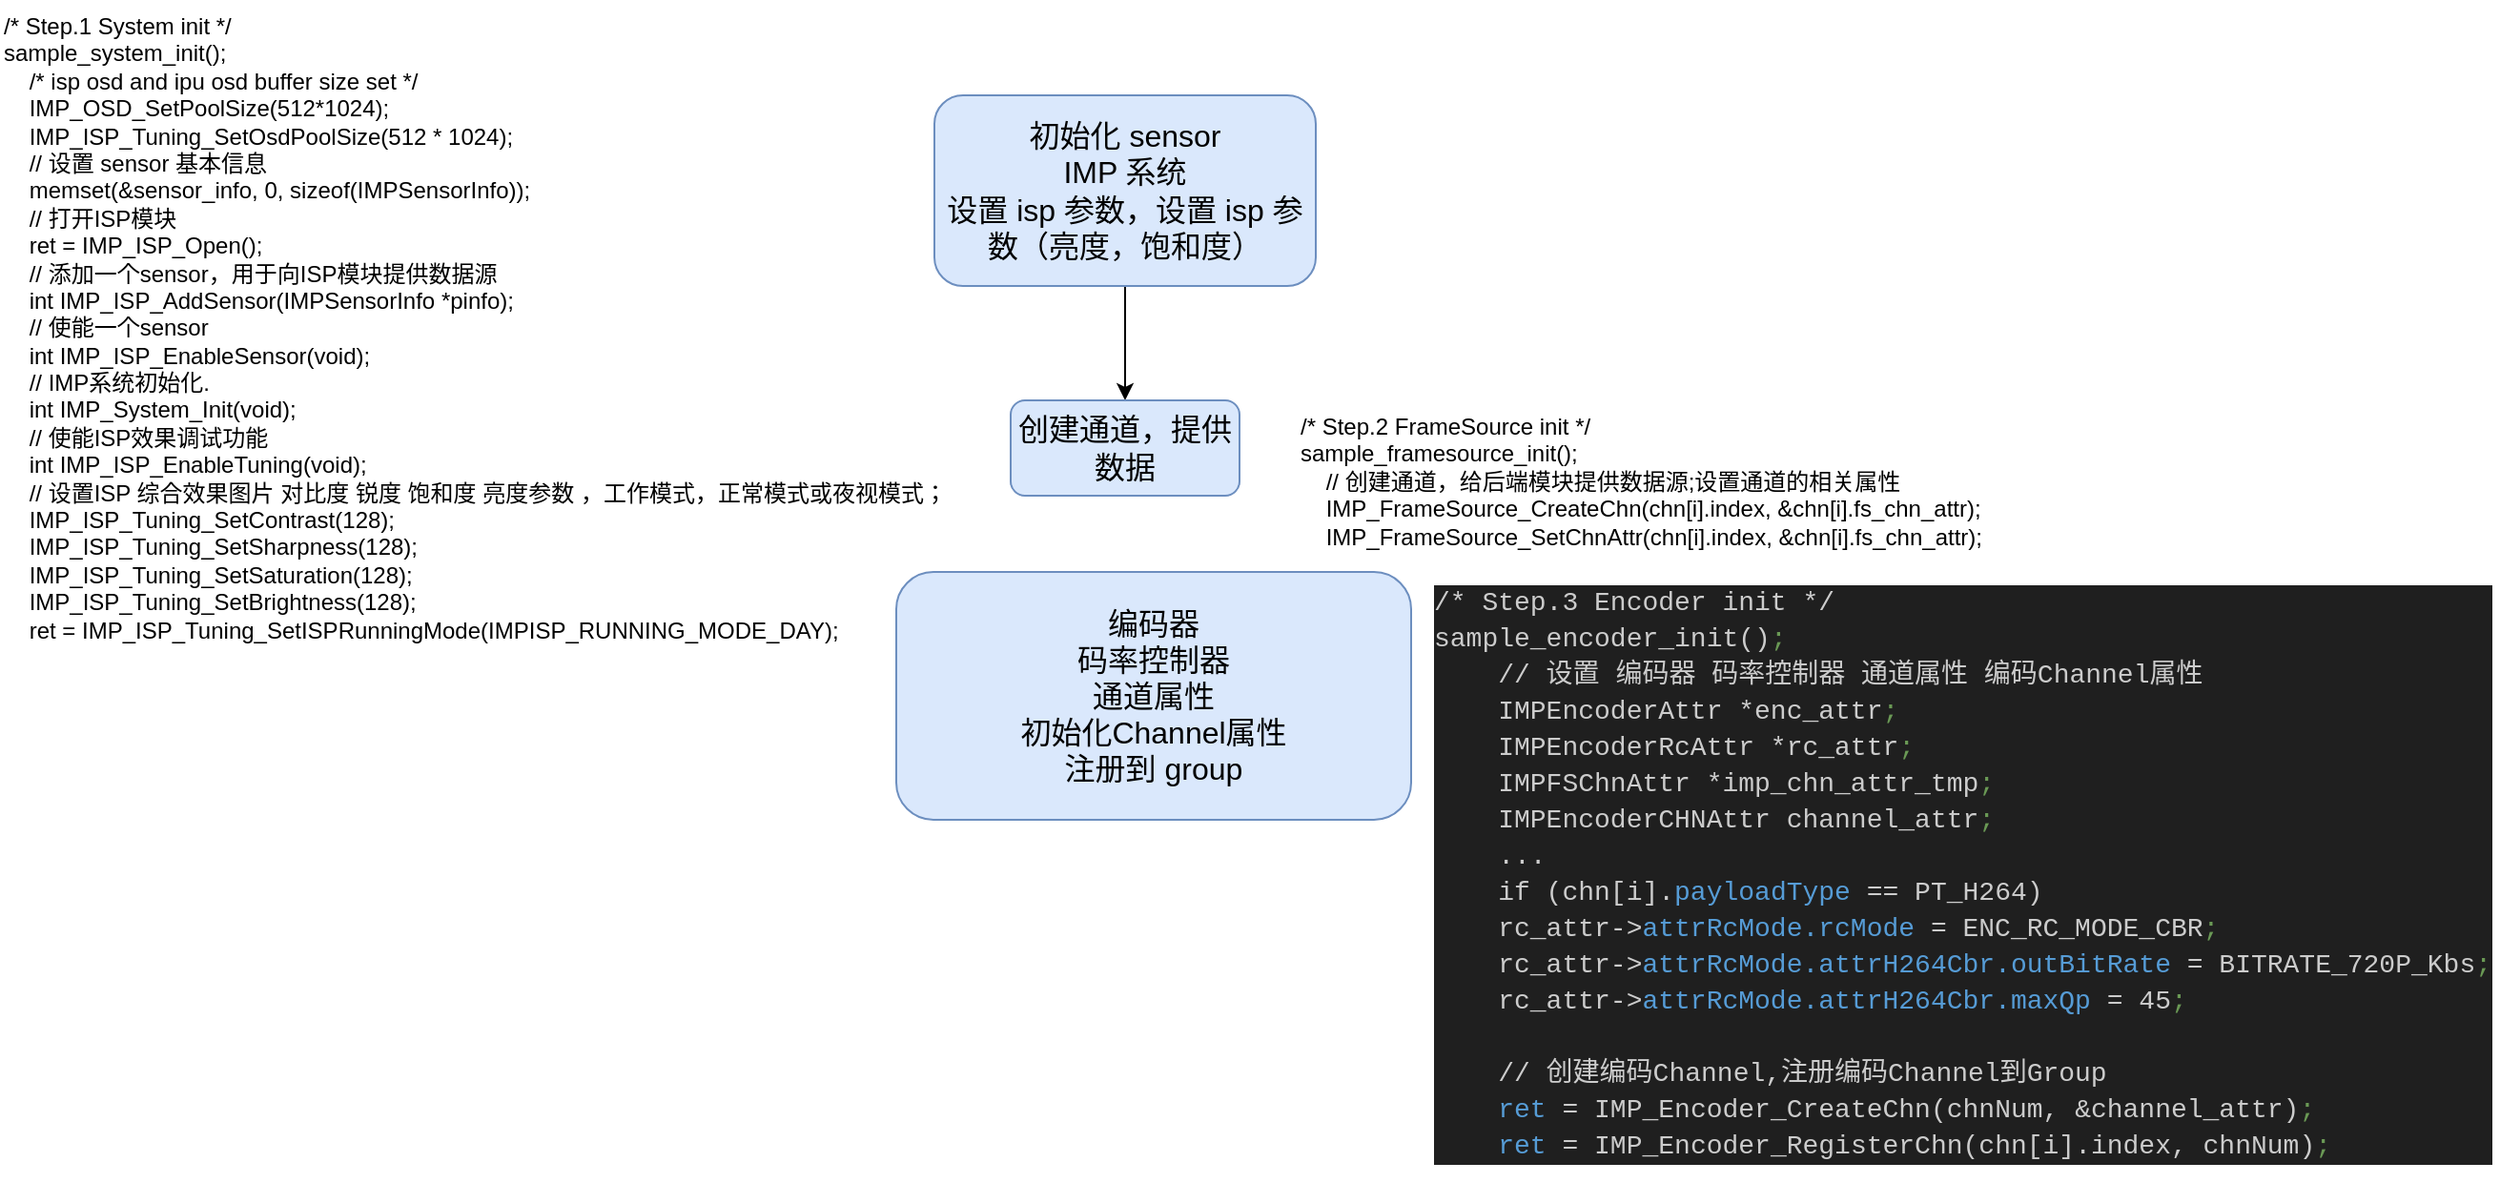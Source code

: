 <mxfile version="24.6.5" type="github">
  <diagram id="C5RBs43oDa-KdzZeNtuy" name="Page-1">
    <mxGraphModel dx="729" dy="744" grid="1" gridSize="10" guides="1" tooltips="1" connect="1" arrows="1" fold="1" page="1" pageScale="1" pageWidth="9999999999" pageHeight="999999999" math="0" shadow="0">
      <root>
        <mxCell id="WIyWlLk6GJQsqaUBKTNV-0" />
        <mxCell id="WIyWlLk6GJQsqaUBKTNV-1" parent="WIyWlLk6GJQsqaUBKTNV-0" />
        <mxCell id="puL79OhdXBKn2q62L_fg-2" style="edgeStyle=orthogonalEdgeStyle;rounded=0;orthogonalLoop=1;jettySize=auto;html=1;entryX=0.5;entryY=0;entryDx=0;entryDy=0;" edge="1" parent="WIyWlLk6GJQsqaUBKTNV-1" source="puL79OhdXBKn2q62L_fg-0" target="puL79OhdXBKn2q62L_fg-1">
          <mxGeometry relative="1" as="geometry" />
        </mxCell>
        <mxCell id="puL79OhdXBKn2q62L_fg-0" value="初始化 sensor&lt;br&gt;IMP 系统&lt;br&gt;设置 isp 参数，设置 isp 参数（亮度，饱和度）" style="rounded=1;whiteSpace=wrap;html=1;fillColor=#dae8fc;strokeColor=#6c8ebf;fontSize=16;" vertex="1" parent="WIyWlLk6GJQsqaUBKTNV-1">
          <mxGeometry x="610" y="60" width="200" height="100" as="geometry" />
        </mxCell>
        <mxCell id="puL79OhdXBKn2q62L_fg-1" value="创建通道，提供数据" style="rounded=1;whiteSpace=wrap;html=1;fillColor=#dae8fc;strokeColor=#6c8ebf;fontSize=16;" vertex="1" parent="WIyWlLk6GJQsqaUBKTNV-1">
          <mxGeometry x="650" y="220" width="120" height="50" as="geometry" />
        </mxCell>
        <mxCell id="puL79OhdXBKn2q62L_fg-3" value="编码器 &lt;br&gt;码率控制器&lt;br&gt;通道属性&lt;br&gt;初始化Channel属性&lt;br&gt;注册到 group" style="rounded=1;whiteSpace=wrap;html=1;fillColor=#dae8fc;strokeColor=#6c8ebf;fontSize=16;" vertex="1" parent="WIyWlLk6GJQsqaUBKTNV-1">
          <mxGeometry x="590" y="310" width="270" height="130" as="geometry" />
        </mxCell>
        <mxCell id="puL79OhdXBKn2q62L_fg-4" value="/* Step.2 FrameSource init */&#xa;sample_framesource_init();&#xa;    // 创建通道，给后端模块提供数据源;设置通道的相关属性&#xa;    IMP_FrameSource_CreateChn(chn[i].index, &amp;chn[i].fs_chn_attr);&#xa;    IMP_FrameSource_SetChnAttr(chn[i].index, &amp;chn[i].fs_chn_attr);" style="text;whiteSpace=wrap;" vertex="1" parent="WIyWlLk6GJQsqaUBKTNV-1">
          <mxGeometry x="800" y="220" width="390" height="50" as="geometry" />
        </mxCell>
        <mxCell id="puL79OhdXBKn2q62L_fg-5" value="/* Step.1 System init */&#xa;sample_system_init();&#xa;    /* isp osd and ipu osd buffer size set */&#xa;    IMP_OSD_SetPoolSize(512*1024);&#xa;    IMP_ISP_Tuning_SetOsdPoolSize(512 * 1024);&#xa;    // 设置 sensor 基本信息&#xa;    memset(&amp;sensor_info, 0, sizeof(IMPSensorInfo));&#xa;    // 打开ISP模块&#xa;    ret = IMP_ISP_Open();&#xa;    // 添加一个sensor，用于向ISP模块提供数据源&#xa;    int IMP_ISP_AddSensor(IMPSensorInfo *pinfo);&#xa;    // 使能一个sensor&#xa;    int IMP_ISP_EnableSensor(void);&#xa;    // IMP系统初始化.&#xa;    int IMP_System_Init(void);&#xa;    // 使能ISP效果调试功能&#xa;    int IMP_ISP_EnableTuning(void);&#xa;    // 设置ISP 综合效果图片 对比度 锐度 饱和度 亮度参数 ，工作模式，正常模式或夜视模式；&#xa;    IMP_ISP_Tuning_SetContrast(128);&#xa;    IMP_ISP_Tuning_SetSharpness(128);&#xa;    IMP_ISP_Tuning_SetSaturation(128);&#xa;    IMP_ISP_Tuning_SetBrightness(128);&#xa;    ret = IMP_ISP_Tuning_SetISPRunningMode(IMPISP_RUNNING_MODE_DAY);" style="text;whiteSpace=wrap;" vertex="1" parent="WIyWlLk6GJQsqaUBKTNV-1">
          <mxGeometry x="120" y="10" width="530" height="310" as="geometry" />
        </mxCell>
        <mxCell id="puL79OhdXBKn2q62L_fg-6" value="&lt;div style=&quot;color: #cccccc;background-color: #1f1f1f;font-family: Consolas, &#39;Courier New&#39;, monospace;font-weight: normal;font-size: 14px;line-height: 19px;white-space: pre;&quot;&gt;&lt;div&gt;/* Step.3 Encoder init */&lt;/div&gt;&lt;div&gt;sample_encoder_init()&lt;span style=&quot;color: rgb(106, 153, 85);&quot;&gt;; &lt;/span&gt;&lt;/div&gt;&lt;div&gt;&amp;nbsp; &amp;nbsp; // 设置 编码器 码率控制器 通道属性 编码Channel属性&lt;/div&gt;&lt;div&gt;&amp;nbsp; &amp;nbsp; IMPEncoderAttr *enc_attr&lt;span style=&quot;color: rgb(106, 153, 85);&quot;&gt;;&lt;/span&gt;&lt;/div&gt;&lt;div&gt;&amp;nbsp; &amp;nbsp; IMPEncoderRcAttr *rc_attr&lt;span style=&quot;color: rgb(106, 153, 85);&quot;&gt;;&lt;/span&gt;&lt;/div&gt;&lt;div&gt;&amp;nbsp; &amp;nbsp; IMPFSChnAttr *imp_chn_attr_tmp&lt;span style=&quot;color: rgb(106, 153, 85);&quot;&gt;;&lt;/span&gt;&lt;/div&gt;&lt;div&gt;&amp;nbsp; &amp;nbsp; IMPEncoderCHNAttr channel_attr&lt;span style=&quot;color: rgb(106, 153, 85);&quot;&gt;;&lt;/span&gt;&lt;/div&gt;&lt;div&gt;&amp;nbsp; &amp;nbsp; ...&lt;/div&gt;&lt;div&gt;&amp;nbsp; &amp;nbsp; if (chn[i].&lt;span style=&quot;color: rgb(86, 156, 214);&quot;&gt;payloadType&lt;/span&gt; == PT_H264) &lt;/div&gt;&lt;div&gt;&amp;nbsp; &amp;nbsp; rc_attr-&amp;gt;&lt;span style=&quot;color: rgb(86, 156, 214);&quot;&gt;attrRcMode.rcMode&lt;/span&gt; = ENC_RC_MODE_CBR&lt;span style=&quot;color: rgb(106, 153, 85);&quot;&gt;;&lt;/span&gt;&lt;/div&gt;&lt;div&gt;&amp;nbsp; &amp;nbsp; rc_attr-&amp;gt;&lt;span style=&quot;color: rgb(86, 156, 214);&quot;&gt;attrRcMode.attrH264Cbr.outBitRate&lt;/span&gt; = BITRATE_720P_Kbs&lt;span style=&quot;color: rgb(106, 153, 85);&quot;&gt;;&lt;/span&gt;&lt;/div&gt;&lt;div&gt;&amp;nbsp; &amp;nbsp; rc_attr-&amp;gt;&lt;span style=&quot;color: rgb(86, 156, 214);&quot;&gt;attrRcMode.attrH264Cbr.maxQp&lt;/span&gt; = 45&lt;span style=&quot;color: rgb(106, 153, 85);&quot;&gt;;&lt;/span&gt;&lt;/div&gt;&lt;div&gt;&amp;nbsp; &amp;nbsp; &lt;/div&gt;&lt;div&gt;&amp;nbsp; &amp;nbsp; // 创建编码Channel,注册编码Channel到Group&lt;/div&gt;&lt;div&gt;&amp;nbsp; &amp;nbsp; &lt;span style=&quot;color: rgb(86, 156, 214);&quot;&gt;ret&lt;/span&gt; = IMP_Encoder_CreateChn(chnNum, &amp;amp;channel_attr)&lt;span style=&quot;color: rgb(106, 153, 85);&quot;&gt;;&lt;/span&gt;&lt;/div&gt;&lt;div&gt;&amp;nbsp; &amp;nbsp; &lt;span style=&quot;color: rgb(86, 156, 214);&quot;&gt;ret&lt;/span&gt; = IMP_Encoder_RegisterChn(chn[i].index, chnNum)&lt;span style=&quot;color: rgb(106, 153, 85);&quot;&gt;;&lt;/span&gt;&lt;/div&gt;&lt;/div&gt;" style="text;whiteSpace=wrap;html=1;" vertex="1" parent="WIyWlLk6GJQsqaUBKTNV-1">
          <mxGeometry x="870" y="310" width="560" height="330" as="geometry" />
        </mxCell>
      </root>
    </mxGraphModel>
  </diagram>
</mxfile>
